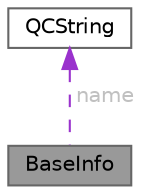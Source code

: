 digraph "BaseInfo"
{
 // INTERACTIVE_SVG=YES
 // LATEX_PDF_SIZE
  bgcolor="transparent";
  edge [fontname=Helvetica,fontsize=10,labelfontname=Helvetica,labelfontsize=10];
  node [fontname=Helvetica,fontsize=10,shape=box,height=0.2,width=0.4];
  Node1 [label="BaseInfo",height=0.2,width=0.4,color="gray40", fillcolor="grey60", style="filled", fontcolor="black",tooltip="This class stores information about an inheritance relation."];
  Node2 -> Node1 [dir="back",color="darkorchid3",style="dashed",tooltip=" ",label=" name",fontcolor="grey" ];
  Node2 [label="QCString",height=0.2,width=0.4,color="gray40", fillcolor="white", style="filled",URL="$d9/d45/class_q_c_string.html",tooltip="This is an alternative implementation of QCString."];
}
